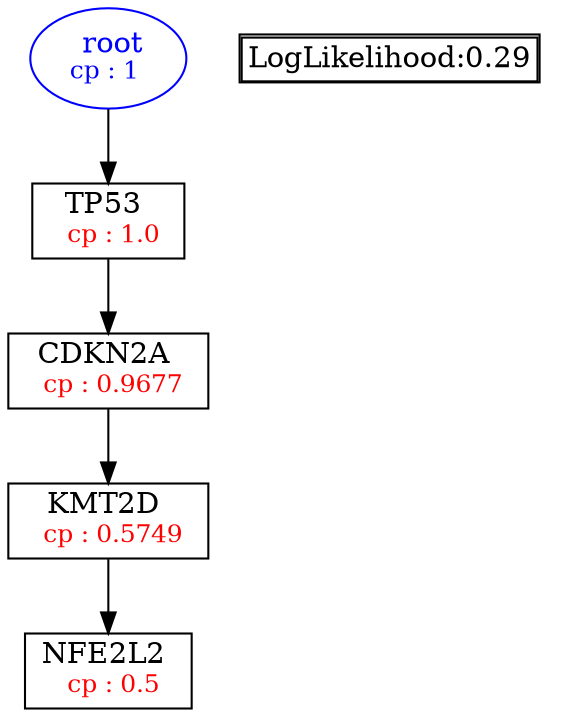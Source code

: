 digraph tree {
    "root" [label=<<font color='Blue'> root</font><br/><font color='Blue' POINT-SIZE='12'>cp : 1 </font>>, shape=oval, color=Blue];
    "S4" [label =<TP53 <br/> <font color='Red' POINT-SIZE='12'> cp : 1.0 </font>>, shape=box];
    "S2" [label =<CDKN2A <br/> <font color='Red' POINT-SIZE='12'> cp : 0.9677 </font>>, shape=box];
    "S3" [label =<KMT2D <br/> <font color='Red' POINT-SIZE='12'> cp : 0.5749 </font>>, shape=box];
    "S1" [label =<NFE2L2 <br/> <font color='Red' POINT-SIZE='12'> cp : 0.5 </font>>, shape=box];
    "root" -> "S4";
    "S4" -> "S2";
    "S2" -> "S3";
    "S3" -> "S1";

    node[shape=plaintext]
    fontsize="10"
    struct1 [label=
    <<TABLE BORDER="1" CELLBORDER="1" CELLSPACING="0" >
    <TR><TD ALIGN="LEFT">LogLikelihood:0.29</TD></TR>
    </TABLE>>];

}
